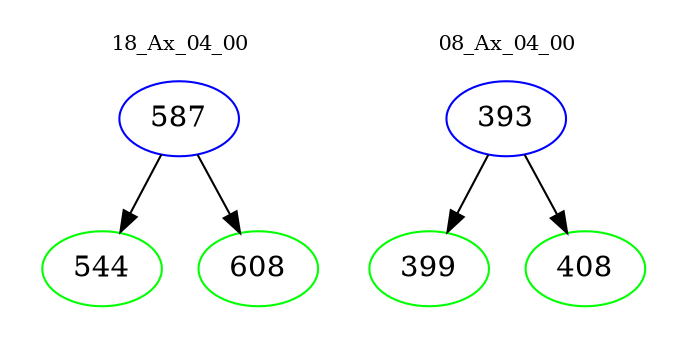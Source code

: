 digraph{
subgraph cluster_0 {
color = white
label = "18_Ax_04_00";
fontsize=10;
T0_587 [label="587", color="blue"]
T0_587 -> T0_544 [color="black"]
T0_544 [label="544", color="green"]
T0_587 -> T0_608 [color="black"]
T0_608 [label="608", color="green"]
}
subgraph cluster_1 {
color = white
label = "08_Ax_04_00";
fontsize=10;
T1_393 [label="393", color="blue"]
T1_393 -> T1_399 [color="black"]
T1_399 [label="399", color="green"]
T1_393 -> T1_408 [color="black"]
T1_408 [label="408", color="green"]
}
}
